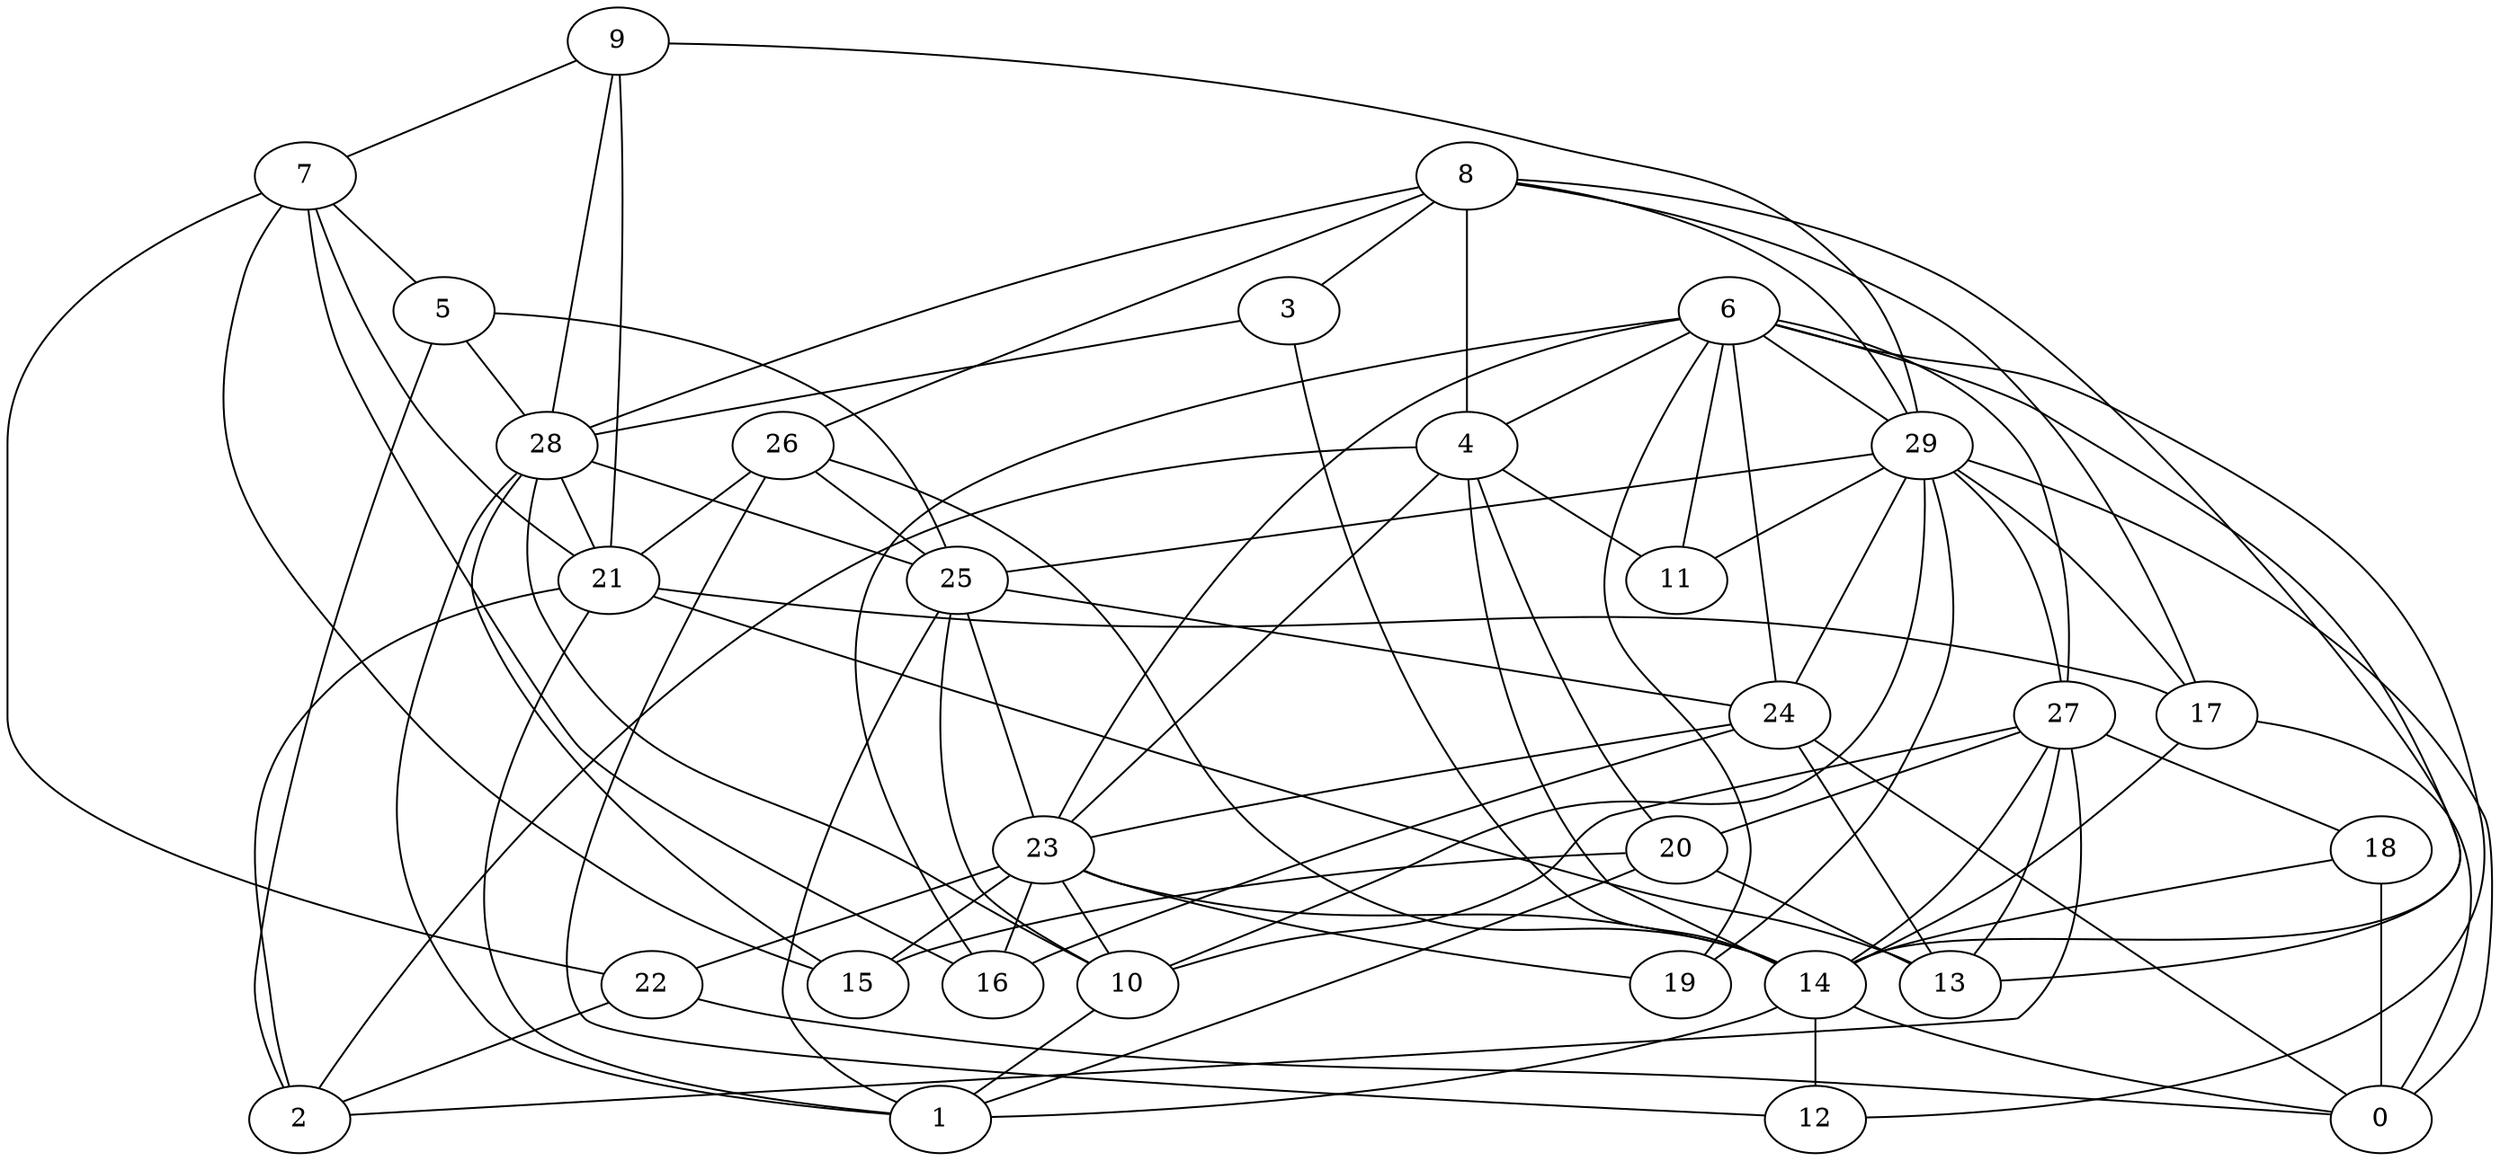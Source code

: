 digraph GG_graph {

subgraph G_graph {
edge [color = black]
"27" -> "2" [dir = none]
"27" -> "10" [dir = none]
"27" -> "14" [dir = none]
"27" -> "18" [dir = none]
"27" -> "13" [dir = none]
"9" -> "7" [dir = none]
"9" -> "21" [dir = none]
"9" -> "29" [dir = none]
"9" -> "28" [dir = none]
"22" -> "0" [dir = none]
"22" -> "2" [dir = none]
"29" -> "24" [dir = none]
"29" -> "11" [dir = none]
"29" -> "19" [dir = none]
"29" -> "10" [dir = none]
"29" -> "0" [dir = none]
"29" -> "25" [dir = none]
"29" -> "27" [dir = none]
"29" -> "17" [dir = none]
"20" -> "1" [dir = none]
"20" -> "13" [dir = none]
"20" -> "15" [dir = none]
"24" -> "16" [dir = none]
"24" -> "23" [dir = none]
"24" -> "0" [dir = none]
"24" -> "13" [dir = none]
"17" -> "14" [dir = none]
"17" -> "0" [dir = none]
"28" -> "1" [dir = none]
"28" -> "25" [dir = none]
"28" -> "15" [dir = none]
"28" -> "10" [dir = none]
"28" -> "21" [dir = none]
"10" -> "1" [dir = none]
"7" -> "21" [dir = none]
"7" -> "15" [dir = none]
"7" -> "16" [dir = none]
"7" -> "22" [dir = none]
"5" -> "2" [dir = none]
"5" -> "28" [dir = none]
"5" -> "25" [dir = none]
"8" -> "14" [dir = none]
"8" -> "26" [dir = none]
"8" -> "3" [dir = none]
"8" -> "29" [dir = none]
"8" -> "28" [dir = none]
"8" -> "17" [dir = none]
"8" -> "4" [dir = none]
"18" -> "0" [dir = none]
"18" -> "14" [dir = none]
"21" -> "1" [dir = none]
"21" -> "13" [dir = none]
"21" -> "2" [dir = none]
"21" -> "17" [dir = none]
"23" -> "15" [dir = none]
"23" -> "22" [dir = none]
"23" -> "14" [dir = none]
"23" -> "16" [dir = none]
"23" -> "19" [dir = none]
"25" -> "24" [dir = none]
"25" -> "10" [dir = none]
"25" -> "23" [dir = none]
"25" -> "1" [dir = none]
"14" -> "1" [dir = none]
"14" -> "12" [dir = none]
"14" -> "0" [dir = none]
"26" -> "25" [dir = none]
"26" -> "12" [dir = none]
"26" -> "21" [dir = none]
"26" -> "14" [dir = none]
"4" -> "23" [dir = none]
"4" -> "14" [dir = none]
"4" -> "20" [dir = none]
"4" -> "2" [dir = none]
"4" -> "11" [dir = none]
"6" -> "19" [dir = none]
"6" -> "12" [dir = none]
"6" -> "13" [dir = none]
"6" -> "27" [dir = none]
"6" -> "11" [dir = none]
"6" -> "24" [dir = none]
"6" -> "23" [dir = none]
"6" -> "16" [dir = none]
"6" -> "29" [dir = none]
"6" -> "4" [dir = none]
"3" -> "28" [dir = none]
"3" -> "14" [dir = none]
"23" -> "10" [dir = none]
"7" -> "5" [dir = none]
"27" -> "20" [dir = none]
}

}
